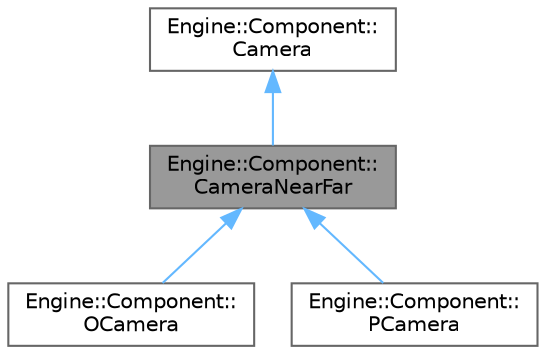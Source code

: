 digraph "Engine::Component::CameraNearFar"
{
 // LATEX_PDF_SIZE
  bgcolor="transparent";
  edge [fontname=Helvetica,fontsize=10,labelfontname=Helvetica,labelfontsize=10];
  node [fontname=Helvetica,fontsize=10,shape=box,height=0.2,width=0.4];
  Node1 [label="Engine::Component::\lCameraNearFar",height=0.2,width=0.4,color="gray40", fillcolor="grey60", style="filled", fontcolor="black",tooltip=" "];
  Node2 -> Node1 [dir="back",color="steelblue1",style="solid"];
  Node2 [label="Engine::Component::\lCamera",height=0.2,width=0.4,color="gray40", fillcolor="white", style="filled",URL="$class_engine_1_1_component_1_1_camera.html",tooltip="Abstract class for all camera-like components."];
  Node1 -> Node3 [dir="back",color="steelblue1",style="solid"];
  Node3 [label="Engine::Component::\lOCamera",height=0.2,width=0.4,color="gray40", fillcolor="white", style="filled",URL="$class_engine_1_1_component_1_1_o_camera.html",tooltip=" "];
  Node1 -> Node4 [dir="back",color="steelblue1",style="solid"];
  Node4 [label="Engine::Component::\lPCamera",height=0.2,width=0.4,color="gray40", fillcolor="white", style="filled",URL="$class_engine_1_1_component_1_1_p_camera.html",tooltip="Projection camera component."];
}
